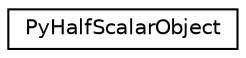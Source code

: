 digraph "Graphical Class Hierarchy"
{
 // LATEX_PDF_SIZE
  edge [fontname="Helvetica",fontsize="10",labelfontname="Helvetica",labelfontsize="10"];
  node [fontname="Helvetica",fontsize="10",shape=record];
  rankdir="LR";
  Node0 [label="PyHalfScalarObject",height=0.2,width=0.4,color="black", fillcolor="white", style="filled",URL="$structPyHalfScalarObject.html",tooltip=" "];
}
